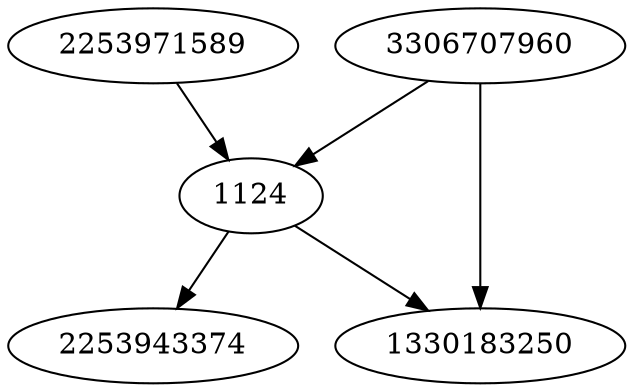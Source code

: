 strict digraph  {
1124;
2253971589;
2253943374;
1330183250;
3306707960;
1124 -> 2253943374;
1124 -> 1330183250;
2253971589 -> 1124;
3306707960 -> 1330183250;
3306707960 -> 1124;
}
